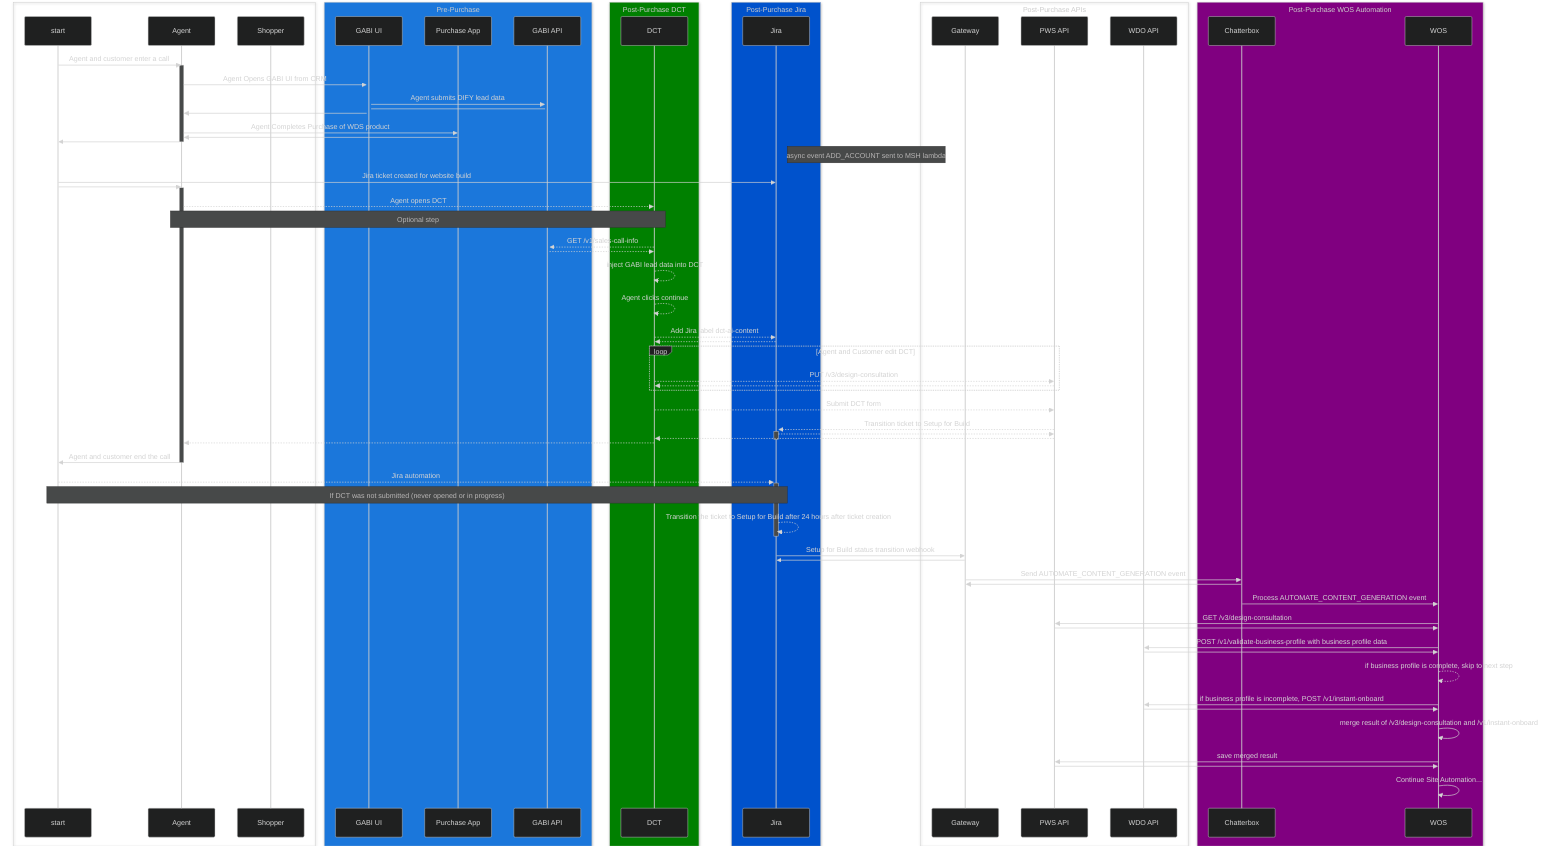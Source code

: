 %%{
  init: {
    'theme': 'dark',
    'themeVariables': {
      'useMaxWidth': false
    }
  }
}%%
sequenceDiagram
    box
        participant start
        participant Agent
        participant Shopper
    end
    box rgb(27, 119, 219) Pre-Purchase
        participant GABI UI
        participant Purchase App
        participant GABI API
    end
    box green Post-Purchase DCT
        participant DCT
    end
    box rgb(0, 82, 204) Post-Purchase Jira
        participant Jira
        end
    box Post-Purchase APIs
        participant Gateway
        participant PWS API
        participant WDO API
    end
    box Purple Post-Purchase WOS Automation
        participant Chatterbox
        participant WOS
    end
    
    start->>Agent: Agent and customer enter a call
    activate Agent
    Agent ->>+ GABI UI: Agent Opens GABI UI from CRM
    GABI UI ->>+ GABI API: Agent submits DIFY lead data
    GABI API->GABI UI:  
    GABI UI->>Agent: 
    Agent->>Purchase App: Agent Completes Purchase of WDS product
    Purchase App->>Agent: 
    Agent->>start: 
    deactivate Agent
    note right of Jira: async event ADD_ACCOUNT sent to MSH lambda
    start->>Jira: Jira ticket created for website build
    start->>Agent: 
    activate Agent
    Agent-->>DCT: Agent opens DCT
    note over Agent,DCT: Optional step
    DCT-->>GABI API: GET /v1/sales-call-info
    GABI API-->>DCT: 
    DCT-->>DCT: inject GABI lead data into DCT
    DCT-->>DCT: Agent clicks continue
    DCT-->>Jira: Add Jira label dct-ai-content
    Jira-->>DCT: 
    loop Agent and Customer edit DCT
    DCT-->>PWS API: PUT /v3/design-consultation 
    PWS API-->>DCT: 
    end
    DCT-->>PWS API: Submit DCT form
    PWS API-->>+Jira: Transition ticket to Setup for Build
    Jira-->>-PWS API: 
    PWS API-->>DCT: 
    DCT-->>Agent:      
    Agent->>start: Agent and customer end the call
    deactivate Agent
    start-->>+Jira: Jira automation
    note over start, Jira: If DCT was not submitted (never opened or in progress)
    Jira-->>-Jira: Transition the ticket to Setup for Build after 24 hours after ticket creation
    Jira->>Gateway: Setup for Build status transition webhook
    Gateway->>Jira: 
    Gateway->>Chatterbox: Send AUTOMATE_CONTENT_GENERATION event
    Chatterbox->>Gateway: 
    Chatterbox->>WOS: Process AUTOMATE_CONTENT_GENERATION event
    WOS->>PWS API: GET /v3/design-consultation
    PWS API->>WOS: 
    WOS->>WDO API: POST /v1/validate-business-profile with business profile data
    WDO API->>WOS: 
    WOS-->>WOS: if business profile is complete, skip to next step
    WOS->>WDO API: if business profile is incomplete, POST /v1/instant-onboard
    WDO API->>WOS: 
    WOS->>WOS: merge result of /v3/design-consultation and /v1/instant-onboard
    WOS->>PWS API: save merged result
    PWS API->>WOS: 
    WOS->>WOS: Continue Site Automation...